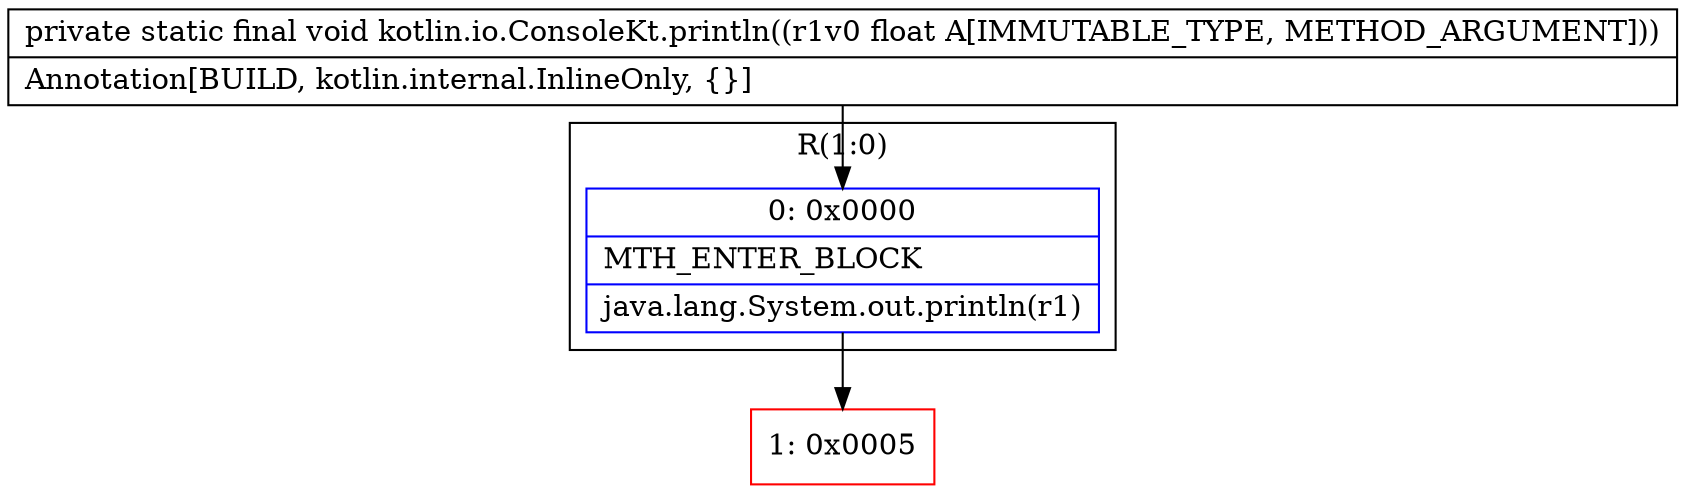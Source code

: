 digraph "CFG forkotlin.io.ConsoleKt.println(F)V" {
subgraph cluster_Region_119346285 {
label = "R(1:0)";
node [shape=record,color=blue];
Node_0 [shape=record,label="{0\:\ 0x0000|MTH_ENTER_BLOCK\l|java.lang.System.out.println(r1)\l}"];
}
Node_1 [shape=record,color=red,label="{1\:\ 0x0005}"];
MethodNode[shape=record,label="{private static final void kotlin.io.ConsoleKt.println((r1v0 float A[IMMUTABLE_TYPE, METHOD_ARGUMENT]))  | Annotation[BUILD, kotlin.internal.InlineOnly, \{\}]\l}"];
MethodNode -> Node_0;
Node_0 -> Node_1;
}

